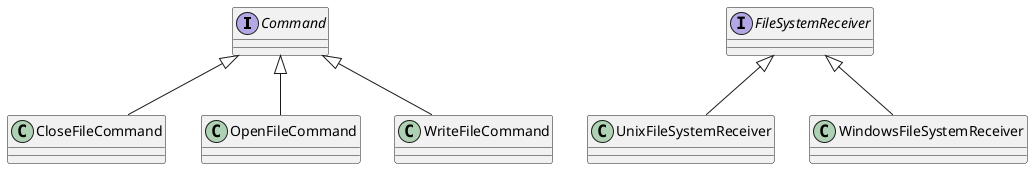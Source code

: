 @startuml
'https://plantuml.com/class-diagram

interface Command
interface FileSystemReceiver

Command <|-- CloseFileCommand
Command <|-- OpenFileCommand
Command <|-- WriteFileCommand

FileSystemReceiver <|-- UnixFileSystemReceiver
FileSystemReceiver <|-- WindowsFileSystemReceiver



@enduml